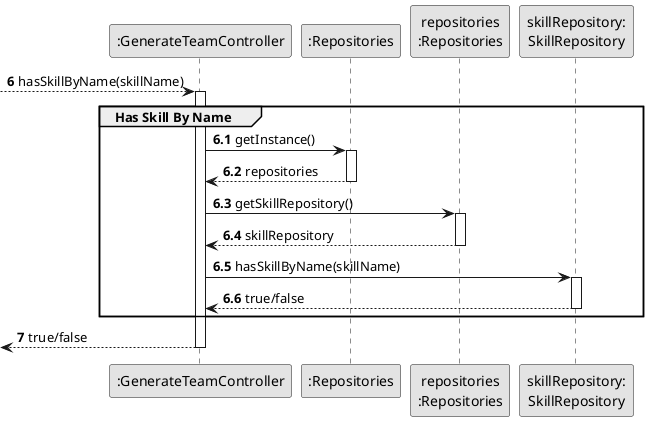 @startuml
skinparam monochrome true
skinparam packageStyle rectangle
skinparam shadowing false

participant ":GenerateTeamController" as CRL
participant ":Repositories" as REP
participant "repositories\n:Repositories" as PLAT
participant "skillRepository:\nSkillRepository" as SkillRepository

autonumber 6
--> CRL: hasSkillByName(skillName)

autonumber 6.1

activate CRL
group Has Skill By Name

CRL -> REP : getInstance()
activate REP

    REP --> CRL : repositories

deactivate REP

CRL -> PLAT : getSkillRepository()

activate PLAT

    PLAT --> CRL : skillRepository

deactivate PLAT

CRL -> SkillRepository : hasSkillByName(skillName)

activate SkillRepository

   SkillRepository --> CRL : true/false

deactivate SkillRepository
end

autonumber 7
<--CRL : true/false
deactivate CRL


@enduml